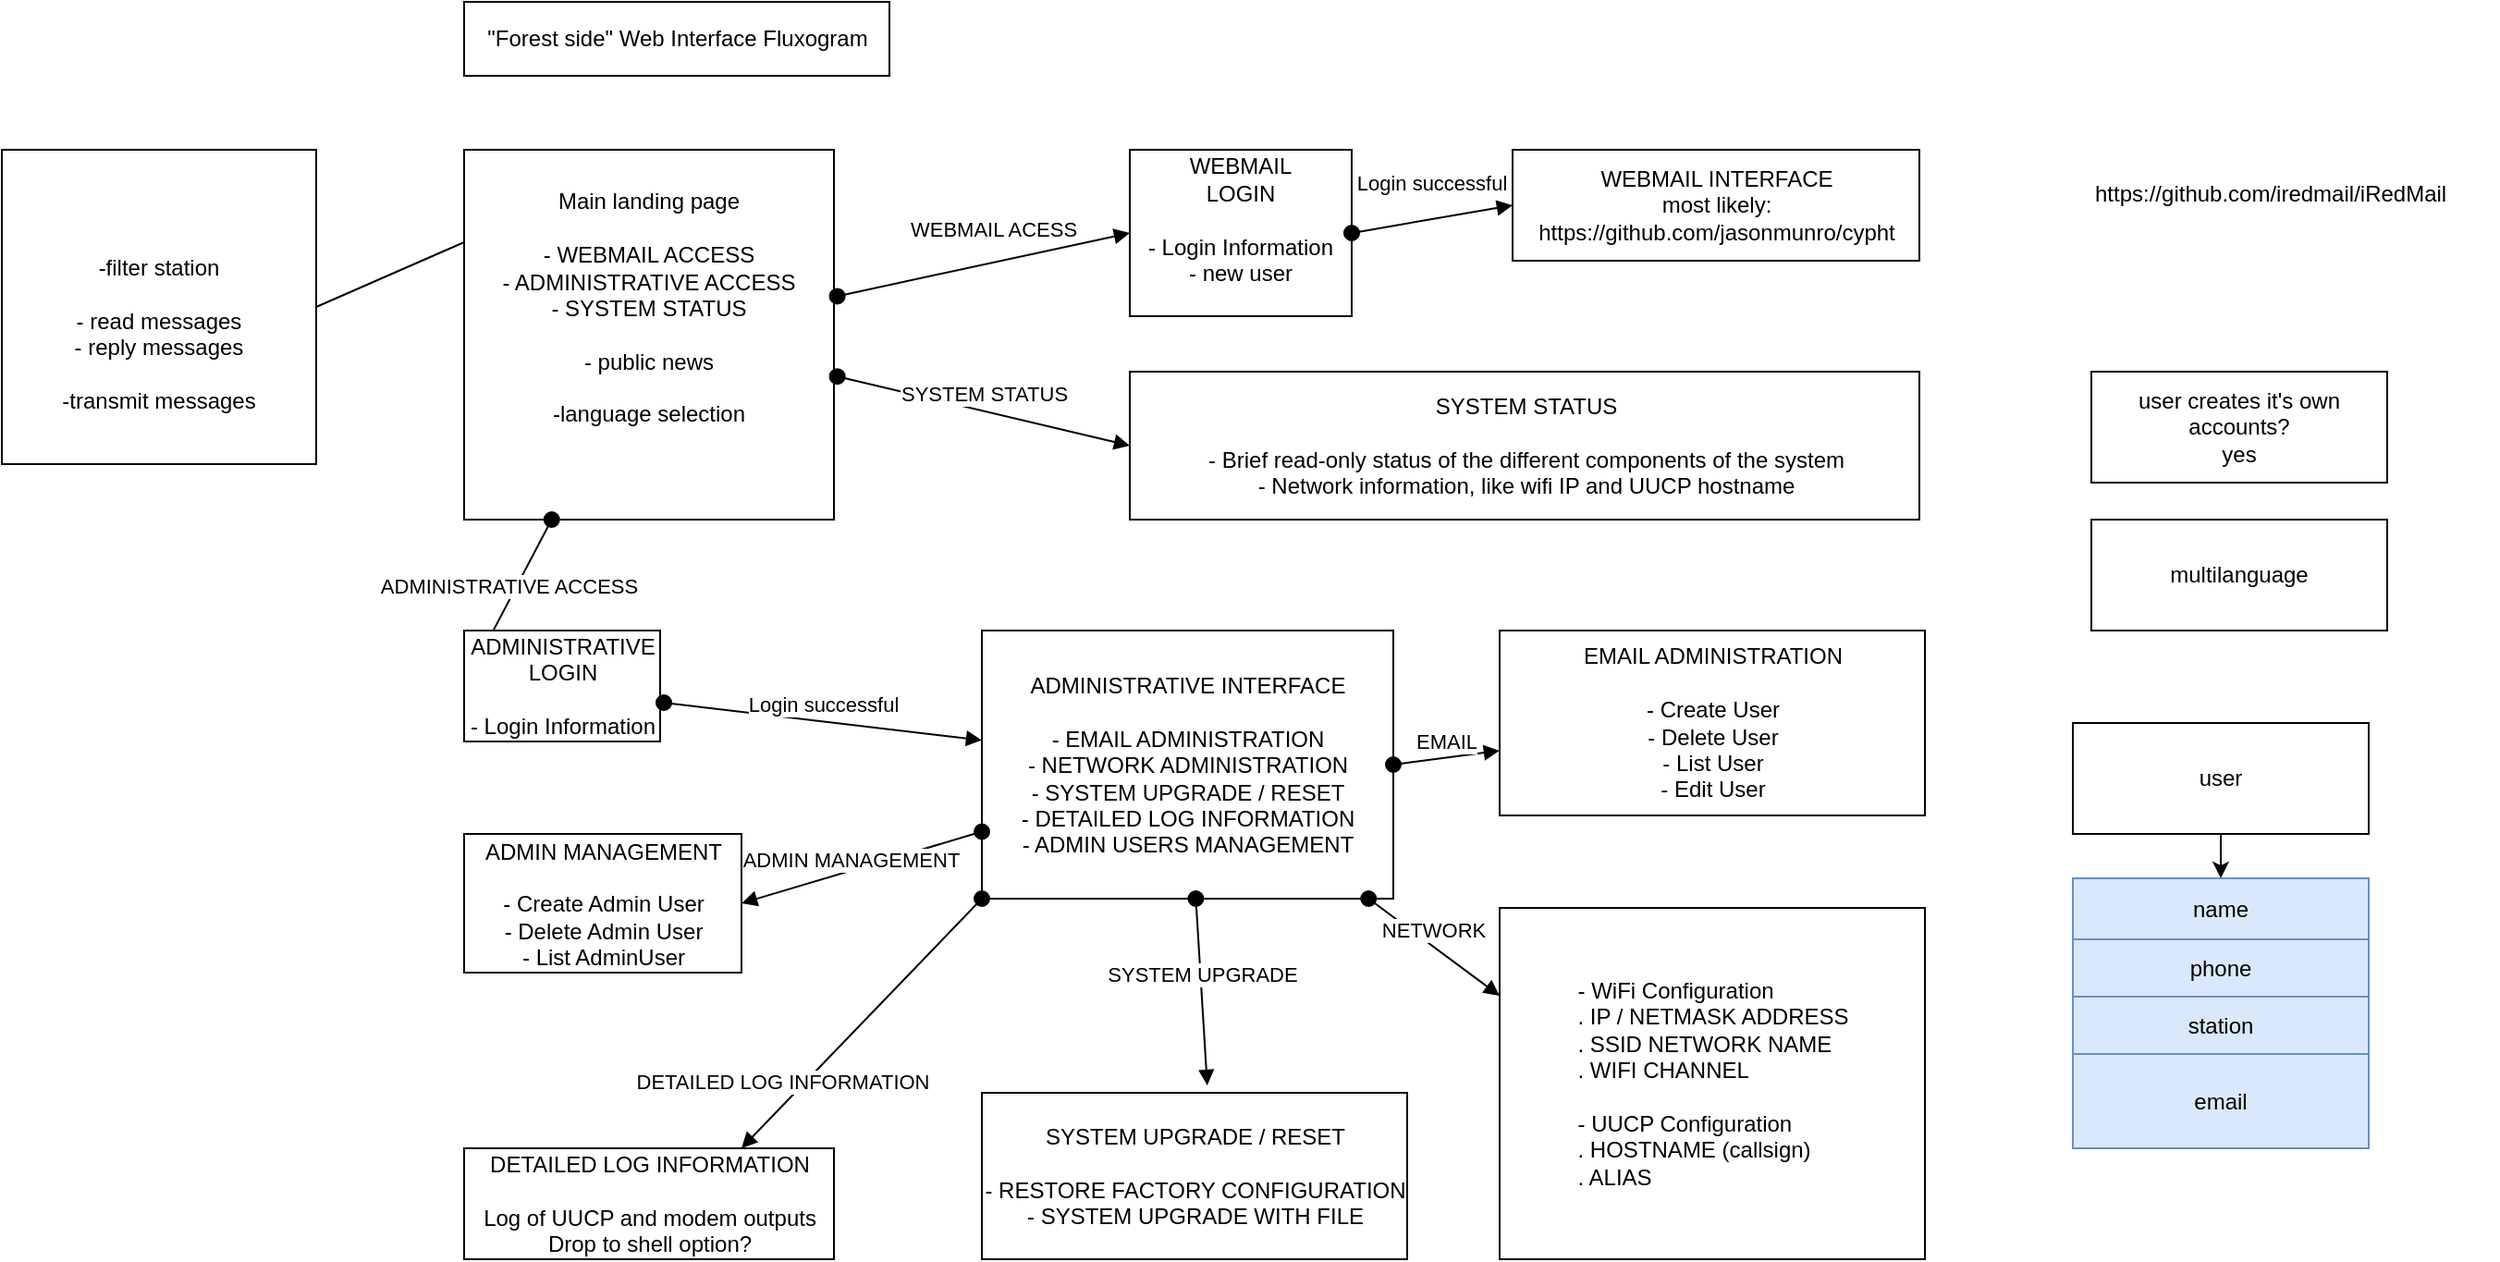 <mxfile version="13.7.3" type="github">
  <diagram id="xqZ2OV28xCq9xDAmoR5-" name="Page-1">
    <mxGraphModel dx="1921" dy="2159" grid="1" gridSize="10" guides="1" tooltips="1" connect="1" arrows="1" fold="1" page="1" pageScale="1" pageWidth="827" pageHeight="1169" math="0" shadow="0">
      <root>
        <mxCell id="0" />
        <mxCell id="1" parent="0" />
        <mxCell id="u07Ow-o7BdIcJwOrp0N0-1" value="&lt;div&gt;Main landing page&lt;/div&gt;&lt;div&gt;&lt;br&gt;&lt;/div&gt;&lt;div&gt;- WEBMAIL ACCESS&lt;/div&gt;&lt;div&gt;- ADMINISTRATIVE ACCESS&lt;/div&gt;&lt;div&gt;- SYSTEM STATUS&lt;br&gt;&lt;/div&gt;&lt;div&gt;&lt;br&gt;&lt;/div&gt;&lt;div&gt;- public news&lt;/div&gt;&lt;div&gt;&lt;br&gt;&lt;/div&gt;&lt;div&gt;-language selection&lt;/div&gt;&lt;div&gt;&lt;br&gt;&lt;/div&gt;&lt;div&gt;&lt;br&gt;&lt;/div&gt;" style="whiteSpace=wrap;html=1;aspect=fixed;" parent="1" vertex="1">
          <mxGeometry x="40" y="40" width="200" height="200" as="geometry" />
        </mxCell>
        <mxCell id="u07Ow-o7BdIcJwOrp0N0-2" value="&lt;div&gt;WEBMAIL&lt;/div&gt;&lt;div&gt;LOGIN&lt;br&gt;&lt;/div&gt;&lt;div&gt;&lt;br&gt;&lt;/div&gt;&lt;div&gt;- Login Information&lt;/div&gt;&lt;div&gt;&lt;div&gt;- new user&lt;/div&gt;&lt;div&gt;&lt;br&gt;&lt;/div&gt;&lt;/div&gt;" style="rounded=0;whiteSpace=wrap;html=1;" parent="1" vertex="1">
          <mxGeometry x="400" y="40" width="120" height="90" as="geometry" />
        </mxCell>
        <mxCell id="u07Ow-o7BdIcJwOrp0N0-6" value="&lt;div&gt;WEBMAIL ACESS&lt;/div&gt;" style="html=1;verticalAlign=bottom;startArrow=oval;startFill=1;endArrow=block;startSize=8;exitX=1.009;exitY=0.396;exitDx=0;exitDy=0;exitPerimeter=0;entryX=0;entryY=0.5;entryDx=0;entryDy=0;" parent="1" source="u07Ow-o7BdIcJwOrp0N0-1" target="u07Ow-o7BdIcJwOrp0N0-2" edge="1">
          <mxGeometry x="0.085" y="9" width="60" relative="1" as="geometry">
            <mxPoint x="380" y="380" as="sourcePoint" />
            <mxPoint x="440" y="380" as="targetPoint" />
            <mxPoint as="offset" />
          </mxGeometry>
        </mxCell>
        <mxCell id="u07Ow-o7BdIcJwOrp0N0-7" value="&lt;div&gt;SYSTEM STATUS&lt;/div&gt;&lt;div&gt;&lt;br&gt;&lt;/div&gt;&lt;div&gt;- Brief read-only status of the different components of the system&lt;/div&gt;&lt;div&gt;- Network information, like wifi IP and UUCP hostname&lt;br&gt;&lt;/div&gt;" style="html=1;" parent="1" vertex="1">
          <mxGeometry x="400" y="160" width="427" height="80" as="geometry" />
        </mxCell>
        <mxCell id="u07Ow-o7BdIcJwOrp0N0-8" value="SYSTEM STATUS" style="html=1;verticalAlign=bottom;startArrow=oval;startFill=1;endArrow=block;startSize=8;exitX=1.009;exitY=0.613;exitDx=0;exitDy=0;exitPerimeter=0;entryX=0;entryY=0.5;entryDx=0;entryDy=0;" parent="1" source="u07Ow-o7BdIcJwOrp0N0-1" target="u07Ow-o7BdIcJwOrp0N0-7" edge="1">
          <mxGeometry width="60" relative="1" as="geometry">
            <mxPoint x="380" y="380" as="sourcePoint" />
            <mxPoint x="440" y="380" as="targetPoint" />
          </mxGeometry>
        </mxCell>
        <mxCell id="u07Ow-o7BdIcJwOrp0N0-9" value="&lt;div&gt;WEBMAIL INTERFACE&lt;br&gt;&lt;/div&gt;&lt;div&gt;most likely:&lt;/div&gt;&lt;div&gt; https://github.com/jasonmunro/cypht&lt;br&gt;&lt;/div&gt;" style="html=1;" parent="1" vertex="1">
          <mxGeometry x="607" y="40" width="220" height="60" as="geometry" />
        </mxCell>
        <mxCell id="u07Ow-o7BdIcJwOrp0N0-10" value="&lt;div&gt;ADMINISTRATIVE ACCESS&lt;/div&gt;" style="html=1;verticalAlign=bottom;startArrow=oval;startFill=1;endArrow=block;startSize=8;entryX=0;entryY=0.5;entryDx=0;entryDy=0;" parent="1" source="u07Ow-o7BdIcJwOrp0N0-1" target="u07Ow-o7BdIcJwOrp0N0-14" edge="1">
          <mxGeometry width="60" relative="1" as="geometry">
            <mxPoint x="280" y="250" as="sourcePoint" />
            <mxPoint x="380" y="330" as="targetPoint" />
          </mxGeometry>
        </mxCell>
        <mxCell id="u07Ow-o7BdIcJwOrp0N0-11" value="&lt;div&gt;Login successful&lt;/div&gt;" style="html=1;verticalAlign=bottom;startArrow=oval;startFill=1;endArrow=block;startSize=8;entryX=0;entryY=0.5;entryDx=0;entryDy=0;exitX=1;exitY=0.5;exitDx=0;exitDy=0;" parent="1" source="u07Ow-o7BdIcJwOrp0N0-2" target="u07Ow-o7BdIcJwOrp0N0-9" edge="1">
          <mxGeometry x="0.031" y="10" width="60" relative="1" as="geometry">
            <mxPoint x="534" y="90" as="sourcePoint" />
            <mxPoint x="594" y="90" as="targetPoint" />
            <mxPoint as="offset" />
          </mxGeometry>
        </mxCell>
        <mxCell id="u07Ow-o7BdIcJwOrp0N0-12" value="&lt;div&gt;ADMINISTRATIVE INTERFACE&lt;/div&gt;&lt;div&gt;&lt;br&gt;&lt;/div&gt;&lt;div&gt;- EMAIL ADMINISTRATION&lt;/div&gt;&lt;div&gt;- NETWORK ADMINISTRATION&lt;/div&gt;&lt;div&gt;- SYSTEM UPGRADE / RESET&lt;br&gt;&lt;/div&gt;&lt;div&gt;- DETAILED LOG INFORMATION&lt;/div&gt;&lt;div&gt;- ADMIN USERS MANAGEMENT&lt;br&gt;&lt;/div&gt;" style="html=1;" parent="1" vertex="1">
          <mxGeometry x="320" y="300" width="222.5" height="145" as="geometry" />
        </mxCell>
        <mxCell id="u07Ow-o7BdIcJwOrp0N0-14" value="&lt;div&gt;ADMINISTRATIVE&lt;/div&gt;&lt;div&gt;LOGIN&lt;/div&gt;&lt;div&gt;&lt;br&gt;&lt;/div&gt;&lt;div&gt;- Login Information&lt;br&gt;&lt;/div&gt;" style="html=1;" parent="1" vertex="1">
          <mxGeometry x="40" y="300" width="106" height="60" as="geometry" />
        </mxCell>
        <mxCell id="u07Ow-o7BdIcJwOrp0N0-17" value="&lt;div&gt;Login successful&lt;/div&gt;" style="html=1;verticalAlign=bottom;startArrow=oval;startFill=1;endArrow=block;startSize=8;exitX=1.019;exitY=0.65;exitDx=0;exitDy=0;exitPerimeter=0;" parent="1" source="u07Ow-o7BdIcJwOrp0N0-14" target="u07Ow-o7BdIcJwOrp0N0-12" edge="1">
          <mxGeometry width="60" relative="1" as="geometry">
            <mxPoint x="430" y="410" as="sourcePoint" />
            <mxPoint x="490" y="410" as="targetPoint" />
          </mxGeometry>
        </mxCell>
        <mxCell id="u07Ow-o7BdIcJwOrp0N0-22" value="&quot;Forest side&quot; Web Interface Fluxogram" style="html=1;" parent="1" vertex="1">
          <mxGeometry x="40" y="-40" width="230" height="40" as="geometry" />
        </mxCell>
        <mxCell id="u07Ow-o7BdIcJwOrp0N0-23" value="&lt;div&gt;EMAIL&lt;/div&gt;" style="html=1;verticalAlign=bottom;startArrow=oval;startFill=1;endArrow=block;startSize=8;exitX=1;exitY=0.5;exitDx=0;exitDy=0;" parent="1" source="u07Ow-o7BdIcJwOrp0N0-12" target="u07Ow-o7BdIcJwOrp0N0-24" edge="1">
          <mxGeometry width="60" relative="1" as="geometry">
            <mxPoint x="380" y="380" as="sourcePoint" />
            <mxPoint x="550" y="300" as="targetPoint" />
          </mxGeometry>
        </mxCell>
        <mxCell id="u07Ow-o7BdIcJwOrp0N0-24" value="&lt;div&gt;EMAIL ADMINISTRATION&lt;/div&gt;&lt;div&gt;&lt;br&gt;&lt;/div&gt;&lt;div&gt;- Create User&lt;/div&gt;&lt;div&gt;- Delete User&lt;/div&gt;&lt;div&gt;- List User&lt;/div&gt;&lt;div&gt;- Edit User&lt;/div&gt;" style="html=1;" parent="1" vertex="1">
          <mxGeometry x="600" y="300" width="230" height="100" as="geometry" />
        </mxCell>
        <mxCell id="u07Ow-o7BdIcJwOrp0N0-25" value="&lt;div align=&quot;left&quot;&gt;- WiFi Configuration&lt;/div&gt;&lt;div align=&quot;left&quot;&gt;. IP / NETMASK ADDRESS&lt;/div&gt;&lt;div align=&quot;left&quot;&gt;. SSID NETWORK NAME&lt;/div&gt;&lt;div align=&quot;left&quot;&gt;. WIFI CHANNEL&lt;/div&gt;&lt;div align=&quot;left&quot;&gt;&lt;br&gt;&lt;/div&gt;&lt;div align=&quot;left&quot;&gt;- UUCP Configuration&lt;/div&gt;&lt;div align=&quot;left&quot;&gt;. HOSTNAME (callsign)&lt;br&gt;&lt;/div&gt;&lt;div align=&quot;left&quot;&gt;. ALIAS&lt;br&gt;&lt;/div&gt;" style="html=1;" parent="1" vertex="1">
          <mxGeometry x="600" y="450" width="230" height="190" as="geometry" />
        </mxCell>
        <mxCell id="u07Ow-o7BdIcJwOrp0N0-26" value="NETWORK" style="html=1;verticalAlign=bottom;startArrow=oval;startFill=1;endArrow=block;startSize=8;entryX=0;entryY=0.25;entryDx=0;entryDy=0;" parent="1" source="u07Ow-o7BdIcJwOrp0N0-12" target="u07Ow-o7BdIcJwOrp0N0-25" edge="1">
          <mxGeometry width="60" relative="1" as="geometry">
            <mxPoint x="475" y="380" as="sourcePoint" />
            <mxPoint x="535" y="380" as="targetPoint" />
          </mxGeometry>
        </mxCell>
        <mxCell id="u07Ow-o7BdIcJwOrp0N0-28" value="&lt;div&gt;SYSTEM UPGRADE / RESET&lt;/div&gt;&lt;div&gt;&lt;br&gt;&lt;/div&gt;&lt;div&gt;- RESTORE FACTORY CONFIGURATION&lt;/div&gt;&lt;div&gt;- SYSTEM UPGRADE WITH FILE&lt;br&gt;&lt;/div&gt;" style="html=1;" parent="1" vertex="1">
          <mxGeometry x="320" y="550" width="230" height="90" as="geometry" />
        </mxCell>
        <mxCell id="u07Ow-o7BdIcJwOrp0N0-29" value="SYSTEM UPGRADE" style="html=1;verticalAlign=bottom;startArrow=oval;startFill=1;endArrow=block;startSize=8;entryX=0.53;entryY=-0.044;entryDx=0;entryDy=0;entryPerimeter=0;" parent="1" source="u07Ow-o7BdIcJwOrp0N0-12" target="u07Ow-o7BdIcJwOrp0N0-28" edge="1">
          <mxGeometry width="60" relative="1" as="geometry">
            <mxPoint x="380" y="380" as="sourcePoint" />
            <mxPoint x="440" y="380" as="targetPoint" />
          </mxGeometry>
        </mxCell>
        <mxCell id="u07Ow-o7BdIcJwOrp0N0-30" value="&lt;div&gt;DETAILED LOG INFORMATION&lt;/div&gt;&lt;div&gt;&lt;br&gt;&lt;/div&gt;&lt;div&gt;Log of UUCP and modem outputs&lt;/div&gt;&lt;div&gt;Drop to shell option?&lt;br&gt;&lt;/div&gt;" style="html=1;" parent="1" vertex="1">
          <mxGeometry x="40" y="580" width="200" height="60" as="geometry" />
        </mxCell>
        <mxCell id="u07Ow-o7BdIcJwOrp0N0-32" value="DETAILED LOG INFORMATION" style="html=1;verticalAlign=bottom;startArrow=oval;startFill=1;endArrow=block;startSize=8;exitX=0;exitY=1;exitDx=0;exitDy=0;entryX=0.75;entryY=0;entryDx=0;entryDy=0;" parent="1" source="u07Ow-o7BdIcJwOrp0N0-12" target="u07Ow-o7BdIcJwOrp0N0-30" edge="1">
          <mxGeometry x="0.63" y="-3" width="60" relative="1" as="geometry">
            <mxPoint x="240" y="470" as="sourcePoint" />
            <mxPoint x="300" y="470" as="targetPoint" />
            <mxPoint as="offset" />
          </mxGeometry>
        </mxCell>
        <mxCell id="u07Ow-o7BdIcJwOrp0N0-34" value="&lt;div&gt;ADMIN MANAGEMENT&lt;/div&gt;&lt;div&gt;&lt;br&gt;&lt;/div&gt;&lt;div&gt;- Create Admin User&lt;/div&gt;&lt;div&gt;- Delete Admin User&lt;/div&gt;&lt;div&gt;- List AdminUser&lt;br&gt;&lt;/div&gt;" style="html=1;" parent="1" vertex="1">
          <mxGeometry x="40" y="410" width="150" height="75" as="geometry" />
        </mxCell>
        <mxCell id="u07Ow-o7BdIcJwOrp0N0-35" value="ADMIN MANAGEMENT" style="html=1;verticalAlign=bottom;startArrow=oval;startFill=1;endArrow=block;startSize=8;entryX=1;entryY=0.5;entryDx=0;entryDy=0;exitX=0;exitY=0.75;exitDx=0;exitDy=0;" parent="1" source="u07Ow-o7BdIcJwOrp0N0-12" target="u07Ow-o7BdIcJwOrp0N0-34" edge="1">
          <mxGeometry x="0.114" y="3" width="60" relative="1" as="geometry">
            <mxPoint x="380" y="380" as="sourcePoint" />
            <mxPoint x="440" y="380" as="targetPoint" />
            <mxPoint as="offset" />
          </mxGeometry>
        </mxCell>
        <UserObject label="https://github.com/iredmail/iRedMail" link="https://github.com/iredmail/iRedMail" id="Okg7-W8hnO9gK6_EVltw-1">
          <mxCell style="text;whiteSpace=wrap;html=1;" parent="1" vertex="1">
            <mxGeometry x="920" y="50" width="220" height="30" as="geometry" />
          </mxCell>
        </UserObject>
        <mxCell id="Okg7-W8hnO9gK6_EVltw-3" value="user creates it&#39;s own accounts?&lt;br&gt;yes" style="whiteSpace=wrap;html=1;" parent="1" vertex="1">
          <mxGeometry x="920" y="160" width="160" height="60" as="geometry" />
        </mxCell>
        <mxCell id="Okg7-W8hnO9gK6_EVltw-5" value="multilanguage" style="rounded=0;whiteSpace=wrap;html=1;" parent="1" vertex="1">
          <mxGeometry x="920" y="240" width="160" height="60" as="geometry" />
        </mxCell>
        <mxCell id="Okg7-W8hnO9gK6_EVltw-6" style="edgeStyle=orthogonalEdgeStyle;rounded=0;orthogonalLoop=1;jettySize=auto;html=1;exitX=0.5;exitY=1;exitDx=0;exitDy=0;entryX=0.5;entryY=0;entryDx=0;entryDy=0;" parent="1" source="Okg7-W8hnO9gK6_EVltw-7" target="Okg7-W8hnO9gK6_EVltw-8" edge="1">
          <mxGeometry relative="1" as="geometry" />
        </mxCell>
        <mxCell id="Okg7-W8hnO9gK6_EVltw-7" value="user" style="rounded=0;whiteSpace=wrap;html=1;" parent="1" vertex="1">
          <mxGeometry x="910" y="350" width="160" height="60" as="geometry" />
        </mxCell>
        <mxCell id="Okg7-W8hnO9gK6_EVltw-8" value="name" style="rounded=0;whiteSpace=wrap;html=1;fillColor=#dae8fc;strokeColor=#6c8ebf;" parent="1" vertex="1">
          <mxGeometry x="910" y="434" width="160" height="33" as="geometry" />
        </mxCell>
        <mxCell id="Okg7-W8hnO9gK6_EVltw-9" value="phone" style="rounded=0;whiteSpace=wrap;html=1;fillColor=#dae8fc;strokeColor=#6c8ebf;" parent="1" vertex="1">
          <mxGeometry x="910" y="467" width="160" height="31" as="geometry" />
        </mxCell>
        <mxCell id="Okg7-W8hnO9gK6_EVltw-10" style="edgeStyle=orthogonalEdgeStyle;rounded=0;orthogonalLoop=1;jettySize=auto;html=1;exitX=0.5;exitY=1;exitDx=0;exitDy=0;fillColor=#dae8fc;strokeColor=#6c8ebf;" parent="1" source="Okg7-W8hnO9gK6_EVltw-9" target="Okg7-W8hnO9gK6_EVltw-9" edge="1">
          <mxGeometry relative="1" as="geometry" />
        </mxCell>
        <mxCell id="Okg7-W8hnO9gK6_EVltw-11" value="station" style="rounded=0;whiteSpace=wrap;html=1;fillColor=#dae8fc;strokeColor=#6c8ebf;" parent="1" vertex="1">
          <mxGeometry x="910" y="498" width="160" height="31" as="geometry" />
        </mxCell>
        <mxCell id="Okg7-W8hnO9gK6_EVltw-12" value="email" style="rounded=0;whiteSpace=wrap;html=1;fillColor=#dae8fc;strokeColor=#6c8ebf;" parent="1" vertex="1">
          <mxGeometry x="910" y="529" width="160" height="51" as="geometry" />
        </mxCell>
        <mxCell id="Okg7-W8hnO9gK6_EVltw-13" style="edgeStyle=orthogonalEdgeStyle;rounded=0;orthogonalLoop=1;jettySize=auto;html=1;exitX=0.5;exitY=1;exitDx=0;exitDy=0;" parent="1" source="u07Ow-o7BdIcJwOrp0N0-1" target="u07Ow-o7BdIcJwOrp0N0-1" edge="1">
          <mxGeometry relative="1" as="geometry" />
        </mxCell>
        <mxCell id="X8SwjGHDLmI1YYKJKHw2-1" value="&amp;nbsp;&lt;br&gt;&lt;br&gt;-filter station&lt;br&gt;&lt;br&gt;- read messages&lt;br&gt;- reply messages&lt;br&gt;&lt;br&gt;-transmit messages" style="rounded=0;whiteSpace=wrap;html=1;" parent="1" vertex="1">
          <mxGeometry x="-210" y="40" width="170" height="170" as="geometry" />
        </mxCell>
        <mxCell id="X8SwjGHDLmI1YYKJKHw2-4" value="" style="endArrow=none;html=1;entryX=0;entryY=0.25;entryDx=0;entryDy=0;exitX=1;exitY=0.5;exitDx=0;exitDy=0;" parent="1" source="X8SwjGHDLmI1YYKJKHw2-1" target="u07Ow-o7BdIcJwOrp0N0-1" edge="1">
          <mxGeometry width="50" height="50" relative="1" as="geometry">
            <mxPoint x="60" y="280" as="sourcePoint" />
            <mxPoint x="110" y="230" as="targetPoint" />
          </mxGeometry>
        </mxCell>
      </root>
    </mxGraphModel>
  </diagram>
</mxfile>
